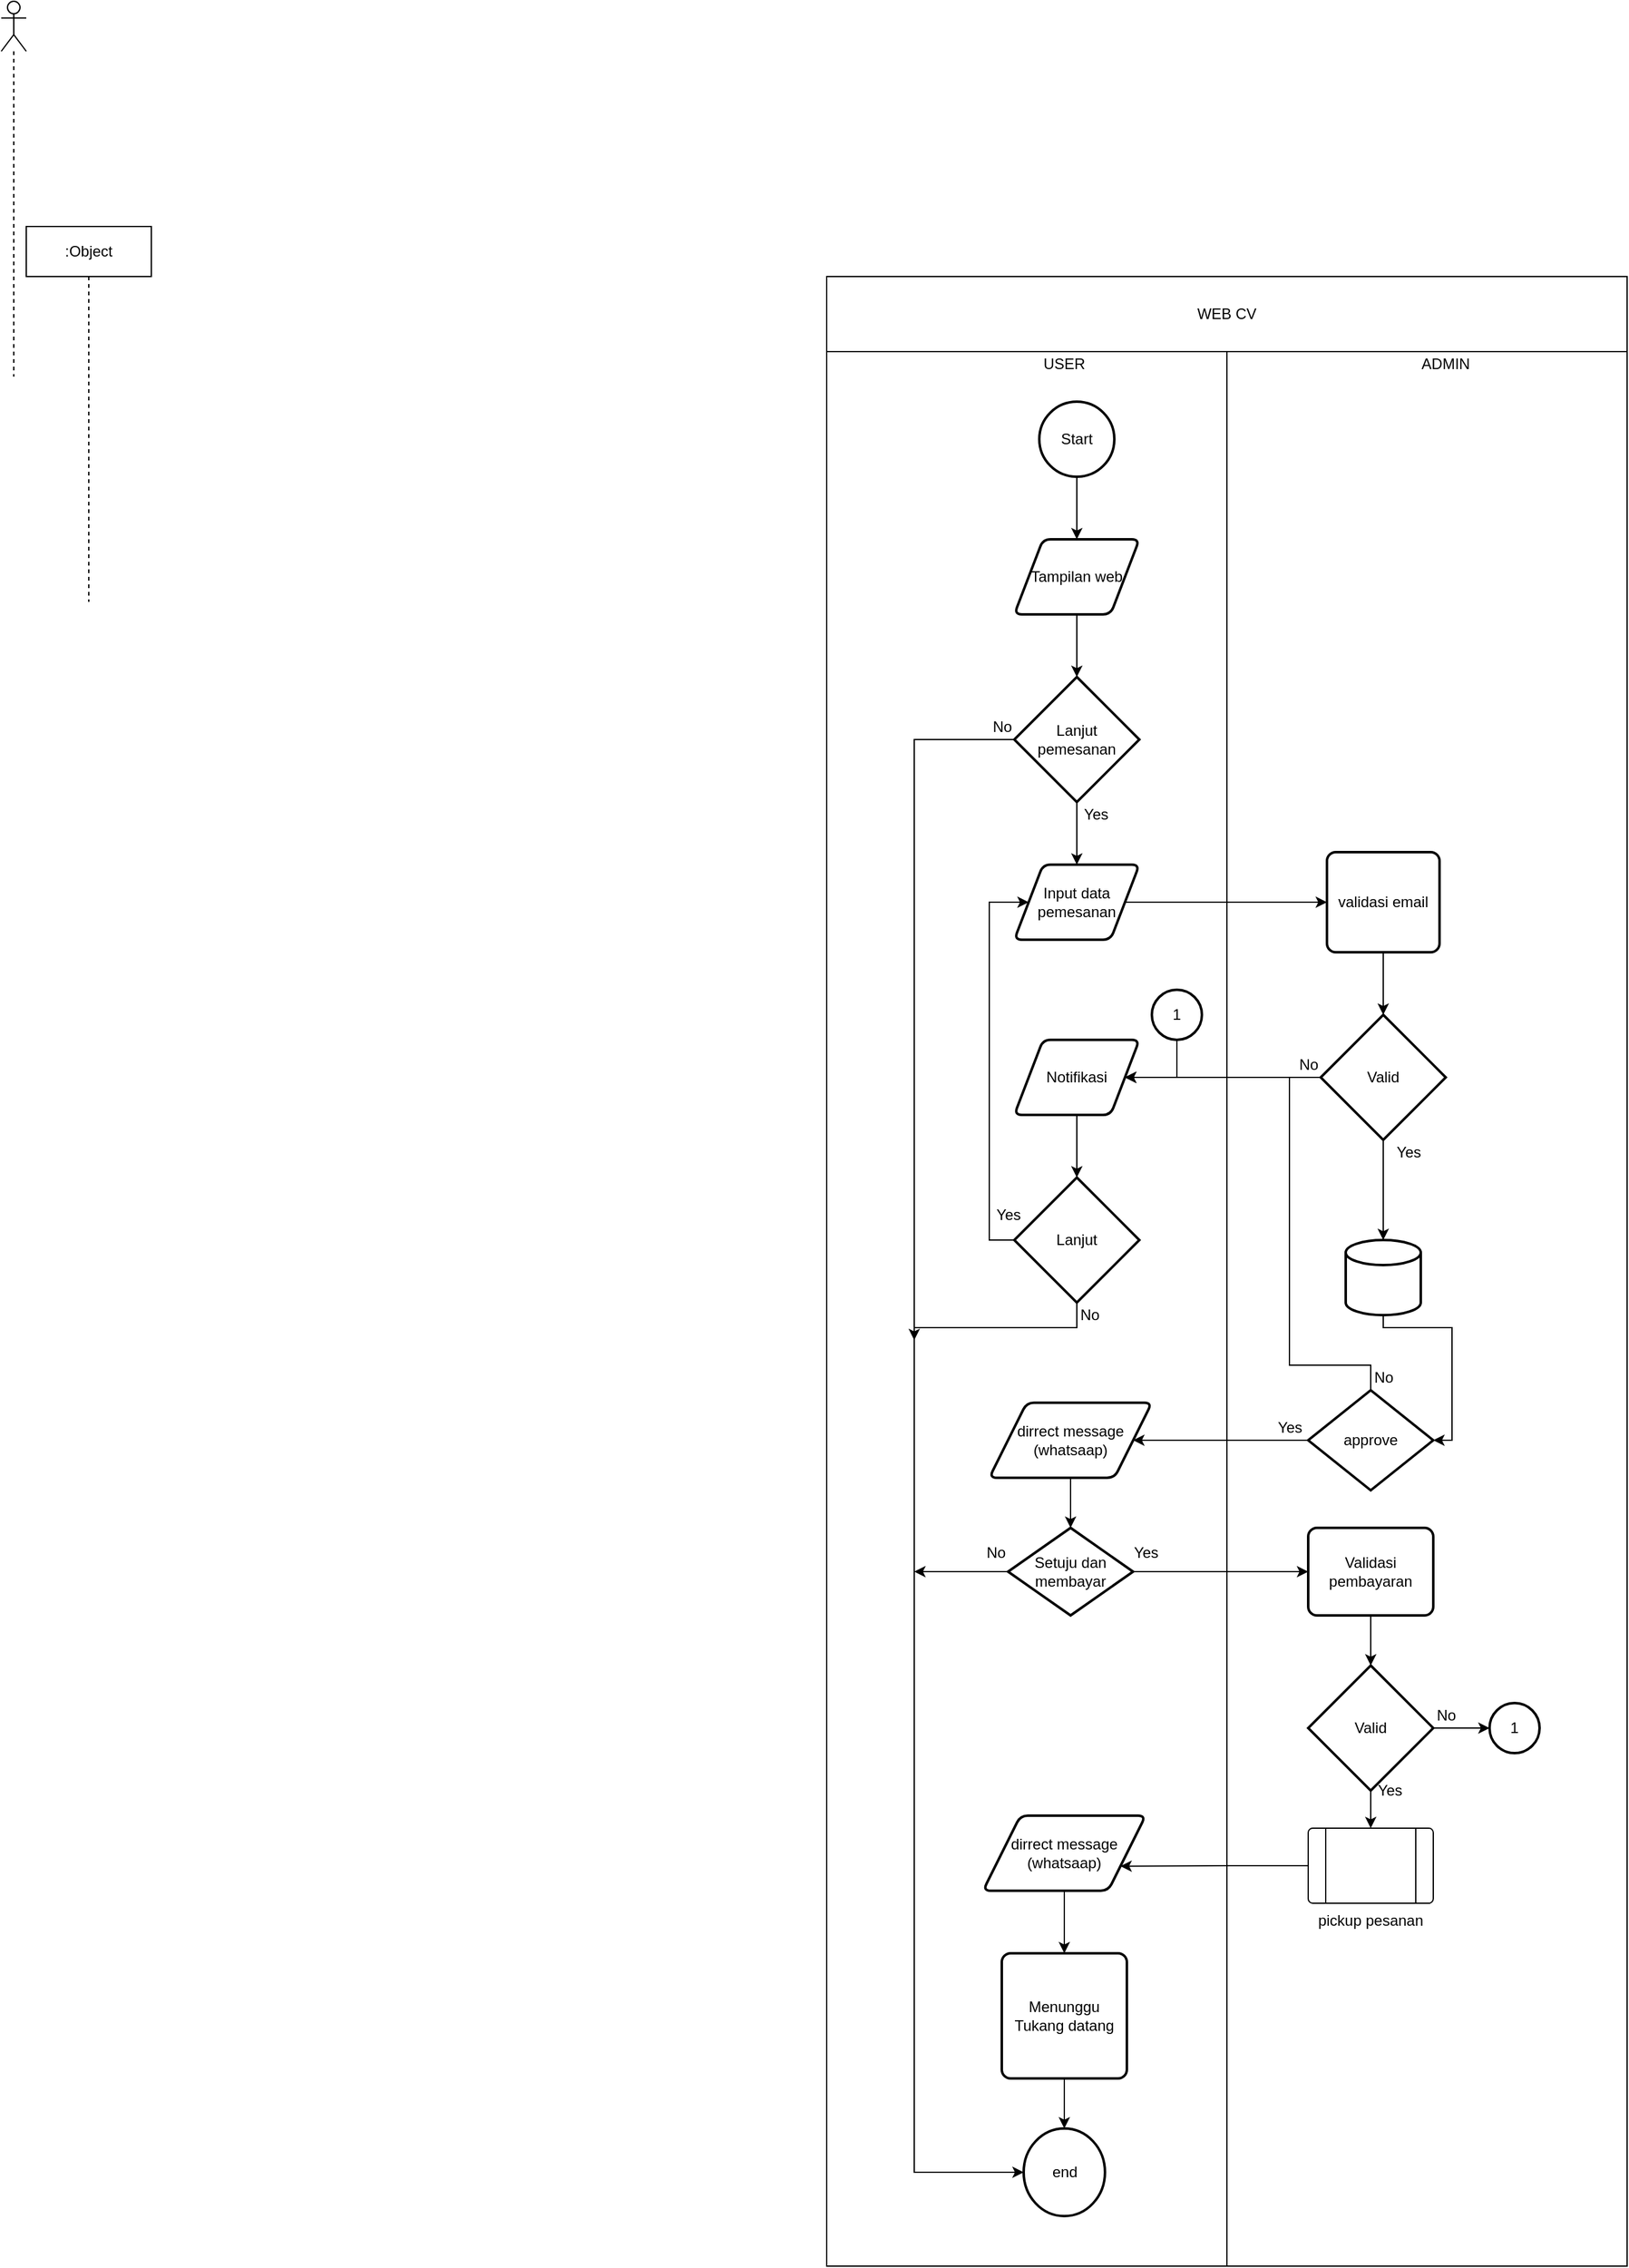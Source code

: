 <mxfile version="13.7.9" type="device"><diagram id="egigNBTSErwIGrXA82RW" name="Page-1"><mxGraphModel dx="2957" dy="2102" grid="1" gridSize="10" guides="1" tooltips="1" connect="1" arrows="1" fold="1" page="1" pageScale="1" pageWidth="850" pageHeight="1100" math="0" shadow="0"><root><mxCell id="0"/><mxCell id="1" parent="0"/><mxCell id="R6Ygk0Z8h5QLsW6U9-zW-68" value="" style="rounded=0;whiteSpace=wrap;html=1;" vertex="1" parent="1"><mxGeometry x="520" y="-10" width="320" height="1530" as="geometry"/></mxCell><mxCell id="R6Ygk0Z8h5QLsW6U9-zW-67" value="" style="rounded=0;whiteSpace=wrap;html=1;" vertex="1" parent="1"><mxGeometry x="200" y="-10" width="320" height="1530" as="geometry"/></mxCell><mxCell id="R6Ygk0Z8h5QLsW6U9-zW-2" value="" style="shape=umlLifeline;participant=umlActor;perimeter=lifelinePerimeter;whiteSpace=wrap;html=1;container=1;collapsible=0;recursiveResize=0;verticalAlign=top;spacingTop=36;outlineConnect=0;" vertex="1" parent="1"><mxGeometry x="-460" y="-290" width="20" height="300" as="geometry"/></mxCell><mxCell id="R6Ygk0Z8h5QLsW6U9-zW-3" value=":Object" style="shape=umlLifeline;perimeter=lifelinePerimeter;whiteSpace=wrap;html=1;container=1;collapsible=0;recursiveResize=0;outlineConnect=0;" vertex="1" parent="1"><mxGeometry x="-440" y="-110" width="100" height="300" as="geometry"/></mxCell><mxCell id="R6Ygk0Z8h5QLsW6U9-zW-12" style="edgeStyle=orthogonalEdgeStyle;rounded=0;orthogonalLoop=1;jettySize=auto;html=1;exitX=0.5;exitY=1;exitDx=0;exitDy=0;exitPerimeter=0;entryX=0.5;entryY=0;entryDx=0;entryDy=0;" edge="1" parent="1" source="R6Ygk0Z8h5QLsW6U9-zW-4" target="R6Ygk0Z8h5QLsW6U9-zW-5"><mxGeometry relative="1" as="geometry"/></mxCell><mxCell id="R6Ygk0Z8h5QLsW6U9-zW-4" value="Start" style="strokeWidth=2;html=1;shape=mxgraph.flowchart.start_2;whiteSpace=wrap;" vertex="1" parent="1"><mxGeometry x="370" y="30" width="60" height="60" as="geometry"/></mxCell><mxCell id="R6Ygk0Z8h5QLsW6U9-zW-13" style="edgeStyle=orthogonalEdgeStyle;rounded=0;orthogonalLoop=1;jettySize=auto;html=1;exitX=0.5;exitY=1;exitDx=0;exitDy=0;entryX=0.5;entryY=0;entryDx=0;entryDy=0;entryPerimeter=0;" edge="1" parent="1" source="R6Ygk0Z8h5QLsW6U9-zW-5" target="R6Ygk0Z8h5QLsW6U9-zW-6"><mxGeometry relative="1" as="geometry"/></mxCell><mxCell id="R6Ygk0Z8h5QLsW6U9-zW-5" value="Tampilan web" style="shape=parallelogram;html=1;strokeWidth=2;perimeter=parallelogramPerimeter;whiteSpace=wrap;rounded=1;arcSize=12;size=0.23;" vertex="1" parent="1"><mxGeometry x="350" y="140" width="100" height="60" as="geometry"/></mxCell><mxCell id="R6Ygk0Z8h5QLsW6U9-zW-14" style="edgeStyle=orthogonalEdgeStyle;rounded=0;orthogonalLoop=1;jettySize=auto;html=1;exitX=0.5;exitY=1;exitDx=0;exitDy=0;exitPerimeter=0;entryX=0.5;entryY=0;entryDx=0;entryDy=0;" edge="1" parent="1" source="R6Ygk0Z8h5QLsW6U9-zW-6" target="R6Ygk0Z8h5QLsW6U9-zW-7"><mxGeometry relative="1" as="geometry"/></mxCell><mxCell id="R6Ygk0Z8h5QLsW6U9-zW-34" style="edgeStyle=orthogonalEdgeStyle;rounded=0;orthogonalLoop=1;jettySize=auto;html=1;exitX=0;exitY=0.5;exitDx=0;exitDy=0;exitPerimeter=0;entryX=0;entryY=0.5;entryDx=0;entryDy=0;entryPerimeter=0;" edge="1" parent="1" source="R6Ygk0Z8h5QLsW6U9-zW-6" target="R6Ygk0Z8h5QLsW6U9-zW-32"><mxGeometry relative="1" as="geometry"><Array as="points"><mxPoint x="270" y="300"/><mxPoint x="270" y="1445"/></Array></mxGeometry></mxCell><mxCell id="R6Ygk0Z8h5QLsW6U9-zW-6" value="Lanjut pemesanan" style="strokeWidth=2;html=1;shape=mxgraph.flowchart.decision;whiteSpace=wrap;" vertex="1" parent="1"><mxGeometry x="350" y="250" width="100" height="100" as="geometry"/></mxCell><mxCell id="R6Ygk0Z8h5QLsW6U9-zW-38" style="edgeStyle=orthogonalEdgeStyle;rounded=0;orthogonalLoop=1;jettySize=auto;html=1;exitX=1;exitY=0.5;exitDx=0;exitDy=0;entryX=0;entryY=0.5;entryDx=0;entryDy=0;" edge="1" parent="1" source="R6Ygk0Z8h5QLsW6U9-zW-7" target="R6Ygk0Z8h5QLsW6U9-zW-8"><mxGeometry relative="1" as="geometry"/></mxCell><mxCell id="R6Ygk0Z8h5QLsW6U9-zW-7" value="Input data pemesanan" style="shape=parallelogram;html=1;strokeWidth=2;perimeter=parallelogramPerimeter;whiteSpace=wrap;rounded=1;arcSize=12;size=0.23;" vertex="1" parent="1"><mxGeometry x="350" y="400" width="100" height="60" as="geometry"/></mxCell><mxCell id="R6Ygk0Z8h5QLsW6U9-zW-37" style="edgeStyle=orthogonalEdgeStyle;rounded=0;orthogonalLoop=1;jettySize=auto;html=1;exitX=0.5;exitY=1;exitDx=0;exitDy=0;entryX=0.5;entryY=0;entryDx=0;entryDy=0;entryPerimeter=0;" edge="1" parent="1" source="R6Ygk0Z8h5QLsW6U9-zW-8" target="R6Ygk0Z8h5QLsW6U9-zW-36"><mxGeometry relative="1" as="geometry"/></mxCell><mxCell id="R6Ygk0Z8h5QLsW6U9-zW-8" value="validasi email" style="rounded=1;whiteSpace=wrap;html=1;absoluteArcSize=1;arcSize=14;strokeWidth=2;" vertex="1" parent="1"><mxGeometry x="600" y="390" width="90" height="80" as="geometry"/></mxCell><mxCell id="R6Ygk0Z8h5QLsW6U9-zW-17" style="edgeStyle=orthogonalEdgeStyle;rounded=0;orthogonalLoop=1;jettySize=auto;html=1;exitX=0.5;exitY=1;exitDx=0;exitDy=0;exitPerimeter=0;entryX=1;entryY=0.5;entryDx=0;entryDy=0;entryPerimeter=0;" edge="1" parent="1" source="R6Ygk0Z8h5QLsW6U9-zW-9" target="R6Ygk0Z8h5QLsW6U9-zW-10"><mxGeometry relative="1" as="geometry"><Array as="points"><mxPoint x="645" y="770"/><mxPoint x="700" y="770"/><mxPoint x="700" y="860"/></Array></mxGeometry></mxCell><mxCell id="R6Ygk0Z8h5QLsW6U9-zW-9" value="" style="strokeWidth=2;html=1;shape=mxgraph.flowchart.database;whiteSpace=wrap;" vertex="1" parent="1"><mxGeometry x="615" y="700" width="60" height="60" as="geometry"/></mxCell><mxCell id="R6Ygk0Z8h5QLsW6U9-zW-18" style="edgeStyle=orthogonalEdgeStyle;rounded=0;orthogonalLoop=1;jettySize=auto;html=1;exitX=0;exitY=0.5;exitDx=0;exitDy=0;exitPerimeter=0;entryX=1;entryY=0.5;entryDx=0;entryDy=0;" edge="1" parent="1" source="R6Ygk0Z8h5QLsW6U9-zW-10" target="R6Ygk0Z8h5QLsW6U9-zW-11"><mxGeometry relative="1" as="geometry"/></mxCell><mxCell id="R6Ygk0Z8h5QLsW6U9-zW-50" style="edgeStyle=orthogonalEdgeStyle;rounded=0;orthogonalLoop=1;jettySize=auto;html=1;exitX=0.5;exitY=0;exitDx=0;exitDy=0;exitPerimeter=0;entryX=1;entryY=0.5;entryDx=0;entryDy=0;" edge="1" parent="1" source="R6Ygk0Z8h5QLsW6U9-zW-10" target="R6Ygk0Z8h5QLsW6U9-zW-39"><mxGeometry relative="1" as="geometry"><Array as="points"><mxPoint x="635" y="800"/><mxPoint x="570" y="800"/><mxPoint x="570" y="570"/></Array></mxGeometry></mxCell><mxCell id="R6Ygk0Z8h5QLsW6U9-zW-10" value="approve" style="strokeWidth=2;html=1;shape=mxgraph.flowchart.decision;whiteSpace=wrap;" vertex="1" parent="1"><mxGeometry x="585" y="820" width="100" height="80" as="geometry"/></mxCell><mxCell id="R6Ygk0Z8h5QLsW6U9-zW-23" style="edgeStyle=orthogonalEdgeStyle;rounded=0;orthogonalLoop=1;jettySize=auto;html=1;exitX=0.5;exitY=1;exitDx=0;exitDy=0;entryX=0.5;entryY=0;entryDx=0;entryDy=0;entryPerimeter=0;" edge="1" parent="1" source="R6Ygk0Z8h5QLsW6U9-zW-11" target="R6Ygk0Z8h5QLsW6U9-zW-19"><mxGeometry relative="1" as="geometry"/></mxCell><mxCell id="R6Ygk0Z8h5QLsW6U9-zW-11" value="dirrect message (whatsaap)" style="shape=parallelogram;html=1;strokeWidth=2;perimeter=parallelogramPerimeter;whiteSpace=wrap;rounded=1;arcSize=12;size=0.23;" vertex="1" parent="1"><mxGeometry x="330" y="830" width="130" height="60" as="geometry"/></mxCell><mxCell id="R6Ygk0Z8h5QLsW6U9-zW-24" style="edgeStyle=orthogonalEdgeStyle;rounded=0;orthogonalLoop=1;jettySize=auto;html=1;exitX=1;exitY=0.5;exitDx=0;exitDy=0;exitPerimeter=0;" edge="1" parent="1" source="R6Ygk0Z8h5QLsW6U9-zW-19" target="R6Ygk0Z8h5QLsW6U9-zW-20"><mxGeometry relative="1" as="geometry"/></mxCell><mxCell id="R6Ygk0Z8h5QLsW6U9-zW-54" style="edgeStyle=orthogonalEdgeStyle;rounded=0;orthogonalLoop=1;jettySize=auto;html=1;exitX=0;exitY=0.5;exitDx=0;exitDy=0;exitPerimeter=0;" edge="1" parent="1" source="R6Ygk0Z8h5QLsW6U9-zW-19"><mxGeometry relative="1" as="geometry"><mxPoint x="270" y="965" as="targetPoint"/></mxGeometry></mxCell><mxCell id="R6Ygk0Z8h5QLsW6U9-zW-19" value="Setuju dan membayar" style="strokeWidth=2;html=1;shape=mxgraph.flowchart.decision;whiteSpace=wrap;" vertex="1" parent="1"><mxGeometry x="345" y="930" width="100" height="70" as="geometry"/></mxCell><mxCell id="R6Ygk0Z8h5QLsW6U9-zW-25" style="edgeStyle=orthogonalEdgeStyle;rounded=0;orthogonalLoop=1;jettySize=auto;html=1;exitX=0.5;exitY=1;exitDx=0;exitDy=0;entryX=0.5;entryY=0;entryDx=0;entryDy=0;entryPerimeter=0;" edge="1" parent="1" source="R6Ygk0Z8h5QLsW6U9-zW-20" target="R6Ygk0Z8h5QLsW6U9-zW-21"><mxGeometry relative="1" as="geometry"/></mxCell><mxCell id="R6Ygk0Z8h5QLsW6U9-zW-20" value="Validasi pembayaran" style="rounded=1;whiteSpace=wrap;html=1;absoluteArcSize=1;arcSize=14;strokeWidth=2;" vertex="1" parent="1"><mxGeometry x="585" y="930" width="100" height="70" as="geometry"/></mxCell><mxCell id="R6Ygk0Z8h5QLsW6U9-zW-28" style="edgeStyle=orthogonalEdgeStyle;rounded=0;orthogonalLoop=1;jettySize=auto;html=1;exitX=0.5;exitY=1;exitDx=0;exitDy=0;exitPerimeter=0;entryX=0.5;entryY=0;entryDx=0;entryDy=0;" edge="1" parent="1" source="R6Ygk0Z8h5QLsW6U9-zW-21" target="R6Ygk0Z8h5QLsW6U9-zW-27"><mxGeometry relative="1" as="geometry"/></mxCell><mxCell id="R6Ygk0Z8h5QLsW6U9-zW-56" style="edgeStyle=orthogonalEdgeStyle;rounded=0;orthogonalLoop=1;jettySize=auto;html=1;exitX=1;exitY=0.5;exitDx=0;exitDy=0;exitPerimeter=0;" edge="1" parent="1" source="R6Ygk0Z8h5QLsW6U9-zW-21" target="R6Ygk0Z8h5QLsW6U9-zW-57"><mxGeometry relative="1" as="geometry"><mxPoint x="730" y="1090" as="targetPoint"/></mxGeometry></mxCell><mxCell id="R6Ygk0Z8h5QLsW6U9-zW-21" value="Valid" style="strokeWidth=2;html=1;shape=mxgraph.flowchart.decision;whiteSpace=wrap;" vertex="1" parent="1"><mxGeometry x="585" y="1040" width="100" height="100" as="geometry"/></mxCell><mxCell id="R6Ygk0Z8h5QLsW6U9-zW-31" style="edgeStyle=orthogonalEdgeStyle;rounded=0;orthogonalLoop=1;jettySize=auto;html=1;exitX=0.5;exitY=1;exitDx=0;exitDy=0;entryX=0.5;entryY=0;entryDx=0;entryDy=0;" edge="1" parent="1" source="R6Ygk0Z8h5QLsW6U9-zW-22" target="R6Ygk0Z8h5QLsW6U9-zW-30"><mxGeometry relative="1" as="geometry"/></mxCell><mxCell id="R6Ygk0Z8h5QLsW6U9-zW-22" value="dirrect message (whatsaap)" style="shape=parallelogram;html=1;strokeWidth=2;perimeter=parallelogramPerimeter;whiteSpace=wrap;rounded=1;arcSize=12;size=0.23;" vertex="1" parent="1"><mxGeometry x="325" y="1160" width="130" height="60" as="geometry"/></mxCell><mxCell id="R6Ygk0Z8h5QLsW6U9-zW-29" style="edgeStyle=orthogonalEdgeStyle;rounded=0;orthogonalLoop=1;jettySize=auto;html=1;exitX=0;exitY=0.5;exitDx=0;exitDy=0;entryX=1;entryY=0.75;entryDx=0;entryDy=0;" edge="1" parent="1" source="R6Ygk0Z8h5QLsW6U9-zW-27" target="R6Ygk0Z8h5QLsW6U9-zW-22"><mxGeometry relative="1" as="geometry"/></mxCell><mxCell id="R6Ygk0Z8h5QLsW6U9-zW-27" value="pickup pesanan" style="verticalLabelPosition=bottom;verticalAlign=top;html=1;shape=process;whiteSpace=wrap;rounded=1;size=0.14;arcSize=6;" vertex="1" parent="1"><mxGeometry x="585" y="1170" width="100" height="60" as="geometry"/></mxCell><mxCell id="R6Ygk0Z8h5QLsW6U9-zW-60" style="edgeStyle=orthogonalEdgeStyle;rounded=0;orthogonalLoop=1;jettySize=auto;html=1;exitX=0.5;exitY=1;exitDx=0;exitDy=0;entryX=0.5;entryY=0;entryDx=0;entryDy=0;entryPerimeter=0;" edge="1" parent="1" source="R6Ygk0Z8h5QLsW6U9-zW-30" target="R6Ygk0Z8h5QLsW6U9-zW-32"><mxGeometry relative="1" as="geometry"/></mxCell><mxCell id="R6Ygk0Z8h5QLsW6U9-zW-30" value="Menunggu Tukang datang" style="rounded=1;whiteSpace=wrap;html=1;absoluteArcSize=1;arcSize=14;strokeWidth=2;" vertex="1" parent="1"><mxGeometry x="340" y="1270" width="100" height="100" as="geometry"/></mxCell><mxCell id="R6Ygk0Z8h5QLsW6U9-zW-32" value="end" style="strokeWidth=2;html=1;shape=mxgraph.flowchart.start_2;whiteSpace=wrap;" vertex="1" parent="1"><mxGeometry x="357.5" y="1410" width="65" height="70" as="geometry"/></mxCell><mxCell id="R6Ygk0Z8h5QLsW6U9-zW-33" value="Yes" style="text;html=1;align=center;verticalAlign=middle;resizable=0;points=[];autosize=1;" vertex="1" parent="1"><mxGeometry x="400" y="350" width="30" height="20" as="geometry"/></mxCell><mxCell id="R6Ygk0Z8h5QLsW6U9-zW-35" value="No" style="text;html=1;align=center;verticalAlign=middle;resizable=0;points=[];autosize=1;" vertex="1" parent="1"><mxGeometry x="325" y="280" width="30" height="20" as="geometry"/></mxCell><mxCell id="R6Ygk0Z8h5QLsW6U9-zW-40" style="edgeStyle=orthogonalEdgeStyle;rounded=0;orthogonalLoop=1;jettySize=auto;html=1;exitX=0;exitY=0.5;exitDx=0;exitDy=0;exitPerimeter=0;" edge="1" parent="1" source="R6Ygk0Z8h5QLsW6U9-zW-36" target="R6Ygk0Z8h5QLsW6U9-zW-39"><mxGeometry relative="1" as="geometry"/></mxCell><mxCell id="R6Ygk0Z8h5QLsW6U9-zW-42" style="edgeStyle=orthogonalEdgeStyle;rounded=0;orthogonalLoop=1;jettySize=auto;html=1;exitX=0.5;exitY=1;exitDx=0;exitDy=0;exitPerimeter=0;entryX=0.5;entryY=0;entryDx=0;entryDy=0;entryPerimeter=0;" edge="1" parent="1" source="R6Ygk0Z8h5QLsW6U9-zW-36" target="R6Ygk0Z8h5QLsW6U9-zW-9"><mxGeometry relative="1" as="geometry"/></mxCell><mxCell id="R6Ygk0Z8h5QLsW6U9-zW-36" value="Valid" style="strokeWidth=2;html=1;shape=mxgraph.flowchart.decision;whiteSpace=wrap;" vertex="1" parent="1"><mxGeometry x="595" y="520" width="100" height="100" as="geometry"/></mxCell><mxCell id="R6Ygk0Z8h5QLsW6U9-zW-43" style="edgeStyle=orthogonalEdgeStyle;rounded=0;orthogonalLoop=1;jettySize=auto;html=1;exitX=0.5;exitY=1;exitDx=0;exitDy=0;entryX=0.5;entryY=0;entryDx=0;entryDy=0;entryPerimeter=0;" edge="1" parent="1" source="R6Ygk0Z8h5QLsW6U9-zW-39" target="R6Ygk0Z8h5QLsW6U9-zW-41"><mxGeometry relative="1" as="geometry"/></mxCell><mxCell id="R6Ygk0Z8h5QLsW6U9-zW-39" value="Notifikasi" style="shape=parallelogram;html=1;strokeWidth=2;perimeter=parallelogramPerimeter;whiteSpace=wrap;rounded=1;arcSize=12;size=0.23;" vertex="1" parent="1"><mxGeometry x="350" y="540" width="100" height="60" as="geometry"/></mxCell><mxCell id="R6Ygk0Z8h5QLsW6U9-zW-44" style="edgeStyle=orthogonalEdgeStyle;rounded=0;orthogonalLoop=1;jettySize=auto;html=1;exitX=0;exitY=0.5;exitDx=0;exitDy=0;exitPerimeter=0;entryX=0;entryY=0.5;entryDx=0;entryDy=0;" edge="1" parent="1" source="R6Ygk0Z8h5QLsW6U9-zW-41" target="R6Ygk0Z8h5QLsW6U9-zW-7"><mxGeometry relative="1" as="geometry"><Array as="points"><mxPoint x="330" y="700"/><mxPoint x="330" y="430"/></Array></mxGeometry></mxCell><mxCell id="R6Ygk0Z8h5QLsW6U9-zW-47" style="edgeStyle=orthogonalEdgeStyle;rounded=0;orthogonalLoop=1;jettySize=auto;html=1;exitX=0.5;exitY=1;exitDx=0;exitDy=0;exitPerimeter=0;" edge="1" parent="1" source="R6Ygk0Z8h5QLsW6U9-zW-41"><mxGeometry relative="1" as="geometry"><mxPoint x="270" y="780" as="targetPoint"/><Array as="points"><mxPoint x="400" y="770"/><mxPoint x="270" y="770"/></Array></mxGeometry></mxCell><mxCell id="R6Ygk0Z8h5QLsW6U9-zW-41" value="Lanjut" style="strokeWidth=2;html=1;shape=mxgraph.flowchart.decision;whiteSpace=wrap;" vertex="1" parent="1"><mxGeometry x="350" y="650" width="100" height="100" as="geometry"/></mxCell><mxCell id="R6Ygk0Z8h5QLsW6U9-zW-45" value="Yes" style="text;html=1;align=center;verticalAlign=middle;resizable=0;points=[];autosize=1;" vertex="1" parent="1"><mxGeometry x="330" y="670" width="30" height="20" as="geometry"/></mxCell><mxCell id="R6Ygk0Z8h5QLsW6U9-zW-46" value="Yes" style="text;html=1;align=center;verticalAlign=middle;resizable=0;points=[];autosize=1;" vertex="1" parent="1"><mxGeometry x="650" y="620" width="30" height="20" as="geometry"/></mxCell><mxCell id="R6Ygk0Z8h5QLsW6U9-zW-48" value="No" style="text;html=1;align=center;verticalAlign=middle;resizable=0;points=[];autosize=1;" vertex="1" parent="1"><mxGeometry x="395" y="750" width="30" height="20" as="geometry"/></mxCell><mxCell id="R6Ygk0Z8h5QLsW6U9-zW-49" value="No" style="text;html=1;align=center;verticalAlign=middle;resizable=0;points=[];autosize=1;" vertex="1" parent="1"><mxGeometry x="570" y="550" width="30" height="20" as="geometry"/></mxCell><mxCell id="R6Ygk0Z8h5QLsW6U9-zW-51" value="No" style="text;html=1;align=center;verticalAlign=middle;resizable=0;points=[];autosize=1;" vertex="1" parent="1"><mxGeometry x="320" y="940" width="30" height="20" as="geometry"/></mxCell><mxCell id="R6Ygk0Z8h5QLsW6U9-zW-52" value="Yes" style="text;html=1;align=center;verticalAlign=middle;resizable=0;points=[];autosize=1;" vertex="1" parent="1"><mxGeometry x="555" y="840" width="30" height="20" as="geometry"/></mxCell><mxCell id="R6Ygk0Z8h5QLsW6U9-zW-53" value="Yes" style="text;html=1;align=center;verticalAlign=middle;resizable=0;points=[];autosize=1;" vertex="1" parent="1"><mxGeometry x="440" y="940" width="30" height="20" as="geometry"/></mxCell><mxCell id="R6Ygk0Z8h5QLsW6U9-zW-55" value="Yes" style="text;html=1;align=center;verticalAlign=middle;resizable=0;points=[];autosize=1;" vertex="1" parent="1"><mxGeometry x="635" y="1130" width="30" height="20" as="geometry"/></mxCell><mxCell id="R6Ygk0Z8h5QLsW6U9-zW-57" value="1" style="strokeWidth=2;html=1;shape=mxgraph.flowchart.start_2;whiteSpace=wrap;" vertex="1" parent="1"><mxGeometry x="730" y="1070" width="40" height="40" as="geometry"/></mxCell><mxCell id="R6Ygk0Z8h5QLsW6U9-zW-59" style="edgeStyle=orthogonalEdgeStyle;rounded=0;orthogonalLoop=1;jettySize=auto;html=1;exitX=0.5;exitY=1;exitDx=0;exitDy=0;exitPerimeter=0;entryX=1;entryY=0.5;entryDx=0;entryDy=0;" edge="1" parent="1" source="R6Ygk0Z8h5QLsW6U9-zW-58" target="R6Ygk0Z8h5QLsW6U9-zW-39"><mxGeometry relative="1" as="geometry"/></mxCell><mxCell id="R6Ygk0Z8h5QLsW6U9-zW-58" value="1" style="strokeWidth=2;html=1;shape=mxgraph.flowchart.start_2;whiteSpace=wrap;" vertex="1" parent="1"><mxGeometry x="460" y="500" width="40" height="40" as="geometry"/></mxCell><mxCell id="R6Ygk0Z8h5QLsW6U9-zW-61" value="No" style="text;html=1;align=center;verticalAlign=middle;resizable=0;points=[];autosize=1;" vertex="1" parent="1"><mxGeometry x="680" y="1070" width="30" height="20" as="geometry"/></mxCell><mxCell id="R6Ygk0Z8h5QLsW6U9-zW-62" value="No" style="text;html=1;align=center;verticalAlign=middle;resizable=0;points=[];autosize=1;" vertex="1" parent="1"><mxGeometry x="630" y="800" width="30" height="20" as="geometry"/></mxCell><mxCell id="R6Ygk0Z8h5QLsW6U9-zW-69" value="WEB CV" style="rounded=0;whiteSpace=wrap;html=1;" vertex="1" parent="1"><mxGeometry x="200" y="-70" width="640" height="60" as="geometry"/></mxCell><mxCell id="R6Ygk0Z8h5QLsW6U9-zW-70" value="USER" style="text;html=1;strokeColor=none;fillColor=none;align=center;verticalAlign=middle;whiteSpace=wrap;rounded=0;" vertex="1" parent="1"><mxGeometry x="370" y="-10" width="40" height="20" as="geometry"/></mxCell><mxCell id="R6Ygk0Z8h5QLsW6U9-zW-71" value="ADMIN" style="text;html=1;strokeColor=none;fillColor=none;align=center;verticalAlign=middle;whiteSpace=wrap;rounded=0;" vertex="1" parent="1"><mxGeometry x="675" y="-10" width="40" height="20" as="geometry"/></mxCell></root></mxGraphModel></diagram></mxfile>